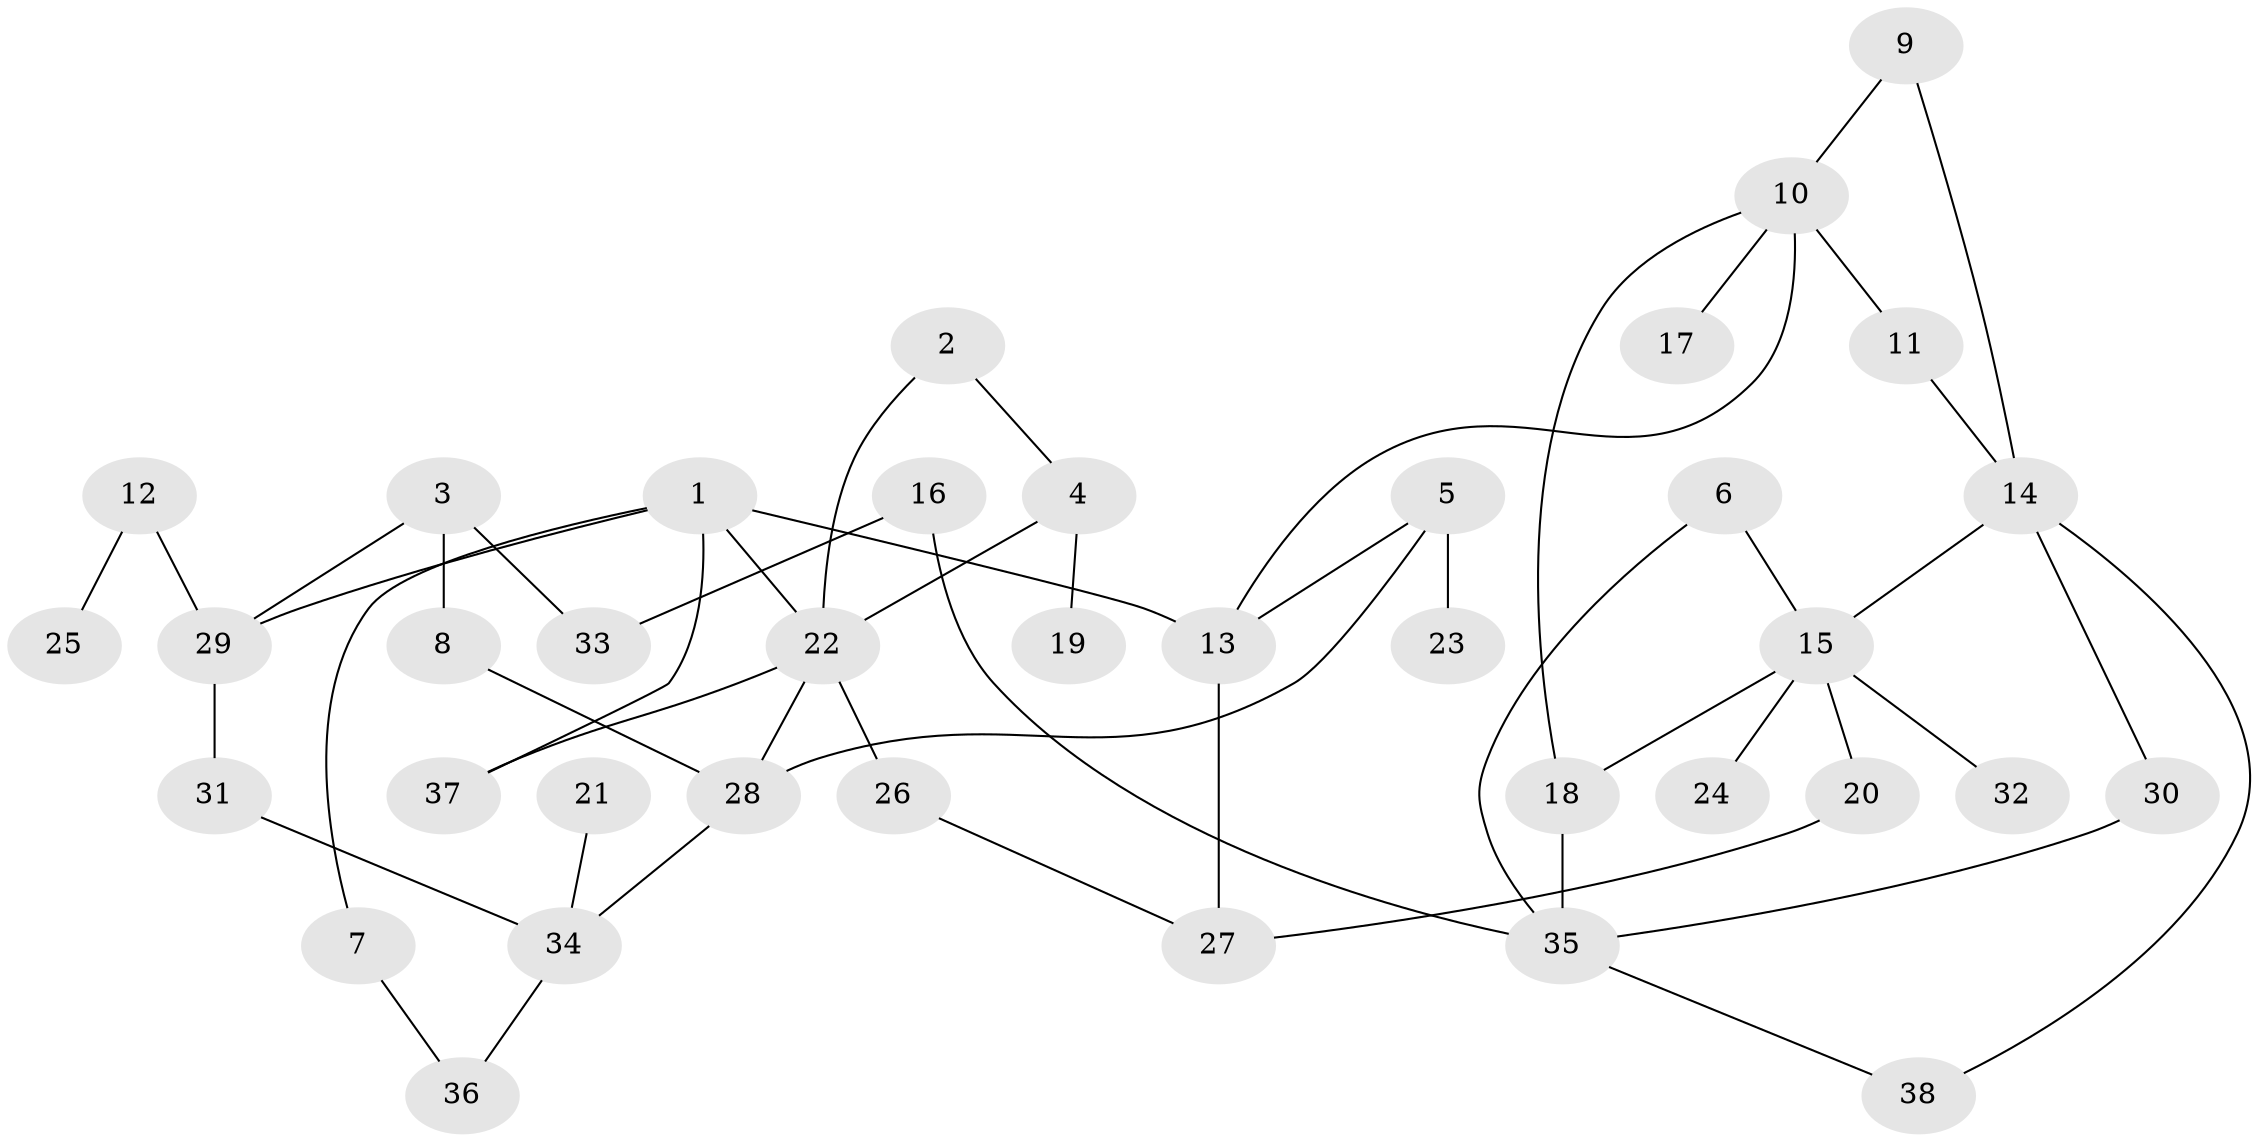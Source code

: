// original degree distribution, {5: 0.04, 6: 0.04, 7: 0.02666666666666667, 4: 0.05333333333333334, 3: 0.17333333333333334, 1: 0.3466666666666667, 2: 0.32}
// Generated by graph-tools (version 1.1) at 2025/01/03/09/25 03:01:11]
// undirected, 38 vertices, 51 edges
graph export_dot {
graph [start="1"]
  node [color=gray90,style=filled];
  1;
  2;
  3;
  4;
  5;
  6;
  7;
  8;
  9;
  10;
  11;
  12;
  13;
  14;
  15;
  16;
  17;
  18;
  19;
  20;
  21;
  22;
  23;
  24;
  25;
  26;
  27;
  28;
  29;
  30;
  31;
  32;
  33;
  34;
  35;
  36;
  37;
  38;
  1 -- 7 [weight=1.0];
  1 -- 13 [weight=1.0];
  1 -- 22 [weight=1.0];
  1 -- 29 [weight=1.0];
  1 -- 37 [weight=1.0];
  2 -- 4 [weight=1.0];
  2 -- 22 [weight=1.0];
  3 -- 8 [weight=1.0];
  3 -- 29 [weight=1.0];
  3 -- 33 [weight=1.0];
  4 -- 19 [weight=1.0];
  4 -- 22 [weight=1.0];
  5 -- 13 [weight=1.0];
  5 -- 23 [weight=1.0];
  5 -- 28 [weight=1.0];
  6 -- 15 [weight=1.0];
  6 -- 35 [weight=1.0];
  7 -- 36 [weight=1.0];
  8 -- 28 [weight=1.0];
  9 -- 10 [weight=1.0];
  9 -- 14 [weight=1.0];
  10 -- 11 [weight=1.0];
  10 -- 13 [weight=1.0];
  10 -- 17 [weight=1.0];
  10 -- 18 [weight=1.0];
  11 -- 14 [weight=1.0];
  12 -- 25 [weight=1.0];
  12 -- 29 [weight=1.0];
  13 -- 27 [weight=1.0];
  14 -- 15 [weight=1.0];
  14 -- 30 [weight=1.0];
  14 -- 38 [weight=1.0];
  15 -- 18 [weight=1.0];
  15 -- 20 [weight=1.0];
  15 -- 24 [weight=1.0];
  15 -- 32 [weight=1.0];
  16 -- 33 [weight=1.0];
  16 -- 35 [weight=1.0];
  18 -- 35 [weight=1.0];
  20 -- 27 [weight=1.0];
  21 -- 34 [weight=1.0];
  22 -- 26 [weight=1.0];
  22 -- 28 [weight=1.0];
  22 -- 37 [weight=1.0];
  26 -- 27 [weight=1.0];
  28 -- 34 [weight=1.0];
  29 -- 31 [weight=1.0];
  30 -- 35 [weight=1.0];
  31 -- 34 [weight=1.0];
  34 -- 36 [weight=1.0];
  35 -- 38 [weight=1.0];
}
